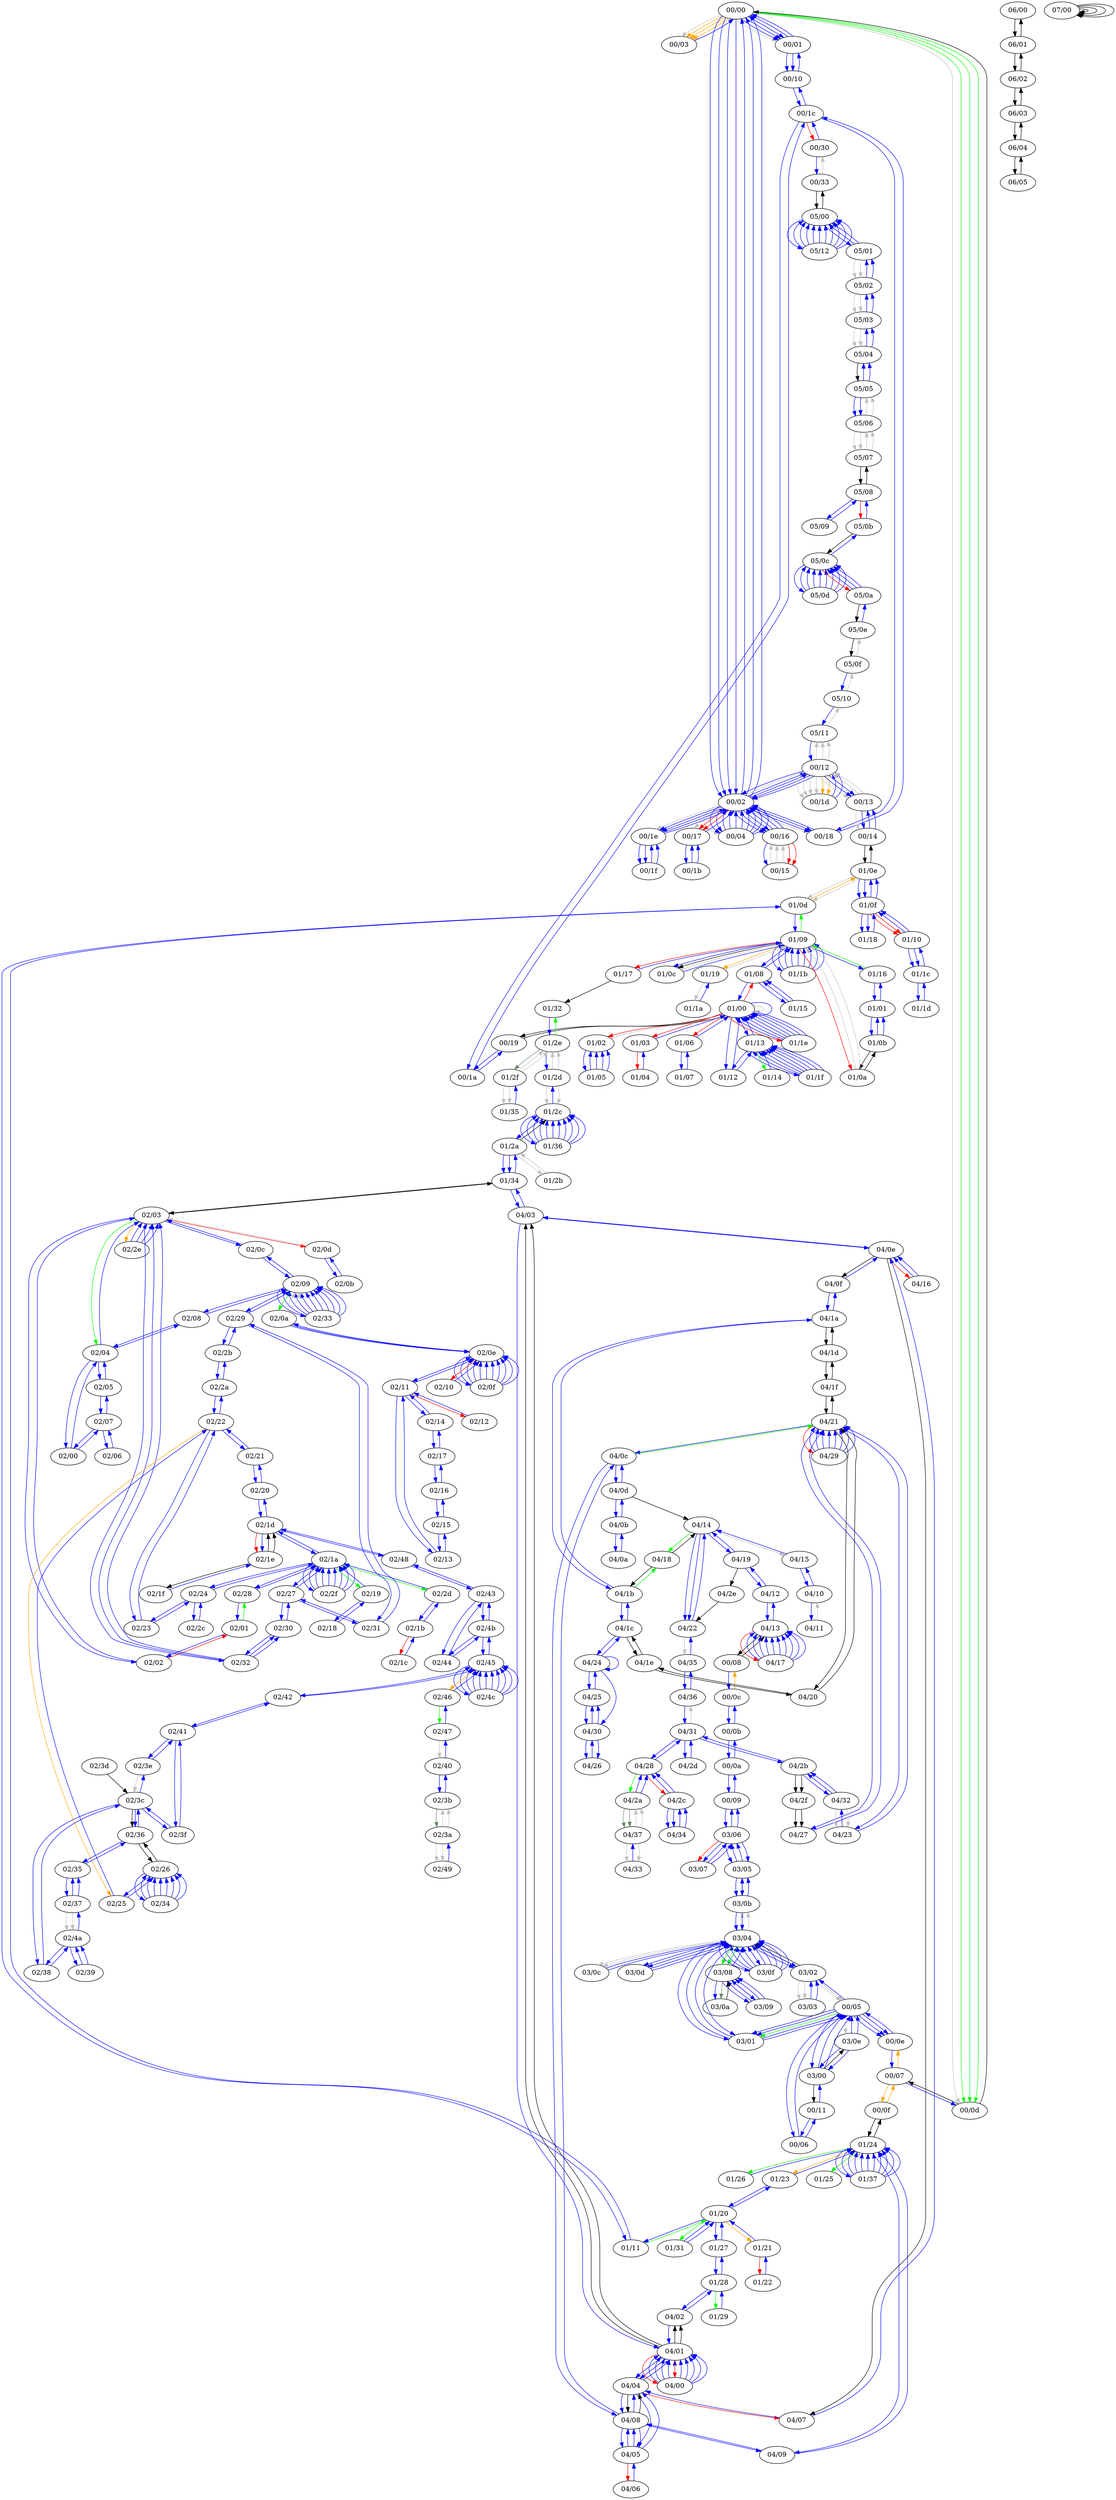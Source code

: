 digraph G {
	"00/00" -> "00/03" [color=grey];
	"00/00" -> "00/03" [color=orange];
	"00/00" -> "00/03" [color=orange];
	"00/00" -> "00/03" [color=orange];
	"00/00" -> "00/01" [color=grey];
	"00/00" -> "00/01" [color=blue];
	"00/00" -> "00/01" [color=blue];
	"00/00" -> "00/01" [color=blue];
	"00/00" -> "00/02" [color=blue];
	"00/00" -> "00/02" [color=blue];
	"00/00" -> "00/02" [color=blue];
	"00/00" -> "00/02" [color=blue];
	"00/00" -> "00/0d" [color=grey];
	"00/00" -> "00/0d" [color=green];
	"00/00" -> "00/0d" [color=green];
	"00/00" -> "00/0d" [color=green];
	"00/01" -> "00/10" [color=blue];
	"00/01" -> "00/10" [color=blue];
	"00/01" -> "00/00" [color=blue];
	"00/01" -> "00/00" [color=blue];
	"00/02" -> "00/18" [color=grey];
	"00/02" -> "00/18" [color=blue];
	"00/02" -> "00/18" [color=blue];
	"00/02" -> "00/00" [color=blue];
	"00/02" -> "00/00" [color=blue];
	"00/02" -> "00/00" [color=blue];
	"00/02" -> "00/04" [color=grey];
	"00/02" -> "00/04" [color=blue];
	"00/02" -> "00/04" [color=blue];
	"00/02" -> "00/16" [color=blue];
	"00/02" -> "00/16" [color=blue];
	"00/02" -> "00/16" [color=blue];
	"00/02" -> "00/1e" [color=grey];
	"00/02" -> "00/1e" [color=blue];
	"00/02" -> "00/1e" [color=blue];
	"00/02" -> "00/17" [color=grey];
	"00/02" -> "00/17" [color=red];
	"00/02" -> "00/17" [color=red];
	"00/02" -> "00/12" [color=grey];
	"00/02" -> "00/12" [color=blue];
	"00/02" -> "00/12" [color=blue];
	"00/03" -> "00/00" [color=blue];
	"00/04" -> "00/02" [color=blue];
	"00/04" -> "00/02" [color=blue];
	"00/04" -> "00/02" [color=blue];
	"00/04" -> "00/02" [color=blue];
	"00/04" -> "00/02" [color=blue];
	"00/04" -> "00/02" [color=blue];
	"00/04" -> "00/02" [color=blue];
	"00/04" -> "00/02" [color=blue];
	"01/1b" -> "01/09" [color=blue];
	"01/1b" -> "01/09" [color=blue];
	"01/1b" -> "01/09" [color=blue];
	"01/1b" -> "01/09" [color=blue];
	"01/1b" -> "01/09" [color=blue];
	"01/1b" -> "01/09" [color=blue];
	"01/1b" -> "01/09" [color=blue];
	"01/1b" -> "01/09" [color=blue];
	"01/1e" -> "01/00" [color=blue];
	"01/1e" -> "01/00" [color=blue];
	"01/1e" -> "01/00" [color=blue];
	"01/1e" -> "01/00" [color=blue];
	"01/1e" -> "01/00" [color=blue];
	"01/1e" -> "01/00" [color=blue];
	"01/1e" -> "01/00" [color=blue];
	"01/1e" -> "01/00" [color=blue];
	"01/1f" -> "01/13" [color=blue];
	"01/1f" -> "01/13" [color=blue];
	"01/1f" -> "01/13" [color=blue];
	"01/1f" -> "01/13" [color=blue];
	"01/1f" -> "01/13" [color=blue];
	"01/1f" -> "01/13" [color=blue];
	"01/1f" -> "01/13" [color=blue];
	"01/1f" -> "01/13" [color=blue];
	"02/2f" -> "02/1a" [color=blue];
	"02/2f" -> "02/1a" [color=blue];
	"02/2f" -> "02/1a" [color=blue];
	"02/2f" -> "02/1a" [color=blue];
	"02/2f" -> "02/1a" [color=blue];
	"02/2f" -> "02/1a" [color=blue];
	"02/2f" -> "02/1a" [color=blue];
	"02/2f" -> "02/1a" [color=blue];
	"02/34" -> "02/26" [color=blue];
	"02/34" -> "02/26" [color=blue];
	"02/34" -> "02/26" [color=blue];
	"02/34" -> "02/26" [color=blue];
	"02/34" -> "02/26" [color=blue];
	"02/34" -> "02/26" [color=blue];
	"02/34" -> "02/26" [color=blue];
	"02/34" -> "02/26" [color=blue];
	"04/29" -> "04/21" [color=blue];
	"04/29" -> "04/21" [color=blue];
	"04/29" -> "04/21" [color=blue];
	"04/29" -> "04/21" [color=blue];
	"04/29" -> "04/21" [color=blue];
	"04/29" -> "04/21" [color=blue];
	"04/29" -> "04/21" [color=blue];
	"04/29" -> "04/21" [color=blue];
	"05/0d" -> "05/0c" [color=blue];
	"05/0d" -> "05/0c" [color=blue];
	"05/0d" -> "05/0c" [color=blue];
	"05/0d" -> "05/0c" [color=blue];
	"05/0d" -> "05/0c" [color=blue];
	"05/0d" -> "05/0c" [color=blue];
	"05/0d" -> "05/0c" [color=blue];
	"05/0d" -> "05/0c" [color=blue];
	"00/05" -> "03/02" [color=blue];
	"00/05" -> "03/00" [color=blue];
	"00/05" -> "00/06" [color=blue];
	"00/05" -> "00/0e" [color=blue];
	"00/05" -> "03/01" [color=blue];
	"00/05" -> "00/0e" [color=blue];
	"00/05" -> "03/01" [color=blue];
	"00/05" -> "03/0e" [color=grey];
	"00/05" -> "00/0e" [color=blue];
	"00/05" -> "03/01" [color=green];
	"00/06" -> "00/05" [color=blue];
	"00/06" -> "00/11" [color=blue];
	"00/07" -> "00/0d" [color=blue];
	"00/07" -> "00/0e" [color=orange];
	"00/07" -> "00/0f" [color=orange];
	"00/08" -> "00/0c" [color=blue];
	"00/08" -> "04/13" [];
	"00/09" -> "03/06" [color=blue];
	"00/09" -> "00/0a" [color=blue];
	"00/0a" -> "00/09" [color=blue];
	"00/0a" -> "00/0b" [color=blue];
	"00/0b" -> "00/0a" [color=blue];
	"00/0b" -> "00/0c" [color=blue];
	"00/0c" -> "00/0b" [color=blue];
	"00/0c" -> "00/08" [color=orange];
	"00/0d" -> "00/00" [];
	"00/0d" -> "00/07" [];
	"00/0e" -> "00/07" [color=blue];
	"00/0e" -> "00/05" [color=blue];
	"00/0f" -> "00/07" [color=orange];
	"00/0f" -> "01/24" [];
	"00/10" -> "00/1c" [color=blue];
	"00/10" -> "00/01" [color=blue];
	"00/11" -> "00/06" [color=blue];
	"00/11" -> "03/00" [color=blue];
	"00/12" -> "00/02" [color=blue];
	"00/12" -> "00/02" [color=blue];
	"00/12" -> "00/02" [color=blue];
	"00/12" -> "00/1d" [color=grey];
	"00/12" -> "00/1d" [color=grey];
	"00/12" -> "00/1d" [color=grey];
	"00/12" -> "00/1d" [color=grey];
	"00/12" -> "00/1d" [color=orange];
	"00/12" -> "00/1d" [color=orange];
	"00/12" -> "05/11" [color=grey];
	"00/12" -> "05/11" [color=grey];
	"00/12" -> "05/11" [color=grey];
	"00/12" -> "00/13" [color=grey];
	"00/12" -> "00/13" [color=blue];
	"00/12" -> "00/13" [color=blue];
	"00/13" -> "00/12" [color=grey];
	"00/13" -> "00/12" [color=grey];
	"00/13" -> "00/14" [color=grey];
	"00/13" -> "00/14" [color=blue];
	"00/14" -> "00/13" [color=blue];
	"00/14" -> "00/13" [color=blue];
	"00/14" -> "01/0e" [];
	"00/15" -> "00/16" [color=grey];
	"00/15" -> "00/16" [color=grey];
	"00/15" -> "00/16" [color=grey];
	"00/16" -> "00/02" [color=blue];
	"00/16" -> "00/02" [color=blue];
	"00/16" -> "00/02" [color=blue];
	"00/16" -> "00/15" [color=blue];
	"00/16" -> "00/15" [color=red];
	"00/16" -> "00/15" [color=red];
	"00/17" -> "00/02" [color=blue];
	"00/17" -> "00/1b" [color=blue];
	"00/18" -> "00/02" [color=blue];
	"00/18" -> "00/1c" [color=blue];
	"00/19" -> "00/1a" [color=blue];
	"00/19" -> "01/00" [];
	"00/1a" -> "00/19" [color=blue];
	"00/1a" -> "00/1c" [color=blue];
	"00/1b" -> "00/17" [color=blue];
	"00/1b" -> "00/17" [color=blue];
	"04/16" -> "04/0e" [color=blue];
	"04/16" -> "04/0e" [color=blue];
	"00/1c" -> "00/10" [color=blue];
	"00/1c" -> "00/18" [color=blue];
	"00/1c" -> "00/1a" [color=blue];
	"00/1c" -> "00/30" [color=red];
	"00/1d" -> "00/12" [color=blue];
	"00/1d" -> "00/12" [color=blue];
	"00/1e" -> "00/1f" [color=blue];
	"00/1e" -> "00/1f" [color=blue];
	"00/1e" -> "00/02" [color=blue];
	"00/1e" -> "00/02" [color=blue];
	"00/1f" -> "00/1e" [color=blue];
	"00/1f" -> "00/1e" [color=blue];
	"01/00" -> "01/02" [color=red];
	"01/00" -> "01/03" [color=red];
	"01/00" -> "01/1e" [color=red];
	"01/00" -> "01/06" [color=red];
	"01/00" -> "01/08" [color=red];
	"01/00" -> "01/00" [color=grey];
	"01/00" -> "01/00" [color=blue];
	"01/00" -> "01/12" [color=blue];
	"01/00" -> "01/13" [color=blue];
	"01/00" -> "00/19" [];
	"01/01" -> "01/0b" [color=blue];
	"01/01" -> "01/16" [color=blue];
	"01/02" -> "01/05" [color=blue];
	"01/02" -> "01/00" [color=grey];
	"01/03" -> "01/00" [color=blue];
	"01/03" -> "01/04" [color=red];
	"01/04" -> "01/03" [color=blue];
	"01/05" -> "01/02" [color=blue];
	"01/05" -> "01/02" [color=blue];
	"01/05" -> "01/02" [color=blue];
	"01/05" -> "01/02" [color=blue];
	"02/2e" -> "02/03" [color=blue];
	"02/2e" -> "02/03" [color=blue];
	"02/2e" -> "02/03" [color=blue];
	"02/2e" -> "02/03" [color=blue];
	"03/09" -> "03/08" [color=blue];
	"03/09" -> "03/08" [color=blue];
	"03/09" -> "03/08" [color=blue];
	"03/09" -> "03/08" [color=blue];
	"01/06" -> "01/00" [color=blue];
	"01/06" -> "01/07" [color=blue];
	"01/07" -> "01/06" [color=blue];
	"01/08" -> "01/00" [color=blue];
	"01/08" -> "01/09" [color=blue];
	"01/08" -> "01/15" [color=blue];
	"01/09" -> "01/1b" [color=blue];
	"01/09" -> "01/0a" [color=red];
	"01/09" -> "01/08" [color=blue];
	"01/09" -> "01/0c" [color=blue];
	"01/09" -> "01/19" [color=orange];
	"01/09" -> "01/16" [color=blue];
	"01/09" -> "01/0d" [color=green];
	"01/09" -> "01/17" [color=red];
	"01/09" -> "01/0c" [];
	"01/0a" -> "01/09" [color=grey];
	"01/0a" -> "01/09" [color=grey];
	"01/0a" -> "01/0b" [];
	"01/0b" -> "01/01" [color=blue];
	"01/0b" -> "01/01" [color=blue];
	"01/0b" -> "01/0a" [];
	"01/0c" -> "01/09" [color=grey];
	"01/0c" -> "01/09" [color=blue];
	"01/0d" -> "01/09" [color=blue];
	"01/0d" -> "01/0e" [color=orange];
	"01/0d" -> "01/11" [color=blue];
	"01/0e" -> "01/0d" [color=grey];
	"01/0e" -> "01/0d" [color=grey];
	"01/0e" -> "01/0f" [color=blue];
	"01/0e" -> "01/0f" [color=blue];
	"01/0e" -> "00/14" [];
	"01/0f" -> "01/0e" [color=blue];
	"01/0f" -> "01/0e" [color=blue];
	"01/0f" -> "01/10" [color=red];
	"01/0f" -> "01/10" [color=red];
	"01/0f" -> "01/18" [color=blue];
	"01/0f" -> "01/18" [color=blue];
	"01/10" -> "01/1c" [color=blue];
	"01/10" -> "01/1c" [color=blue];
	"01/10" -> "01/0f" [color=blue];
	"01/10" -> "01/0f" [color=blue];
	"01/11" -> "01/0d" [color=blue];
	"01/11" -> "01/20" [color=green];
	"01/12" -> "01/13" [color=blue];
	"01/12" -> "01/00" [color=blue];
	"01/13" -> "01/14" [color=green];
	"01/13" -> "01/12" [color=blue];
	"01/13" -> "01/1f" [color=blue];
	"01/13" -> "01/00" [color=blue];
	"01/14" -> "01/13" [color=blue];
	"01/15" -> "01/08" [color=blue];
	"01/15" -> "01/08" [color=blue];
	"01/31" -> "01/20" [color=blue];
	"01/31" -> "01/20" [color=blue];
	"01/16" -> "01/09" [color=green];
	"01/16" -> "01/01" [color=blue];
	"01/17" -> "01/09" [color=blue];
	"01/17" -> "01/32" [];
	"01/18" -> "01/0f" [color=blue];
	"01/19" -> "01/09" [color=grey];
	"01/19" -> "01/1a" [color=grey];
	"01/1a" -> "01/19" [color=blue];
	"01/1c" -> "01/1d" [color=blue];
	"01/1c" -> "01/10" [color=blue];
	"01/1d" -> "01/1c" [color=blue];
	"01/20" -> "01/23" [color=blue];
	"01/20" -> "01/11" [color=blue];
	"01/20" -> "01/21" [color=orange];
	"01/20" -> "01/31" [color=green];
	"01/20" -> "01/27" [color=blue];
	"01/21" -> "01/22" [color=red];
	"01/21" -> "01/20" [color=blue];
	"01/22" -> "01/21" [color=blue];
	"01/23" -> "01/20" [color=blue];
	"01/23" -> "01/24" [color=blue];
	"01/24" -> "01/25" [color=green];
	"01/24" -> "04/09" [color=blue];
	"01/24" -> "01/37" [color=blue];
	"01/24" -> "01/23" [color=orange];
	"01/24" -> "01/26" [color=green];
	"01/24" -> "00/0f" [];
	"01/25" -> "01/24" [color=grey];
	"01/26" -> "01/24" [color=blue];
	"01/27" -> "01/20" [color=blue];
	"01/27" -> "01/28" [color=blue];
	"01/28" -> "01/29" [color=green];
	"01/28" -> "01/27" [color=blue];
	"01/28" -> "04/02" [color=blue];
	"01/29" -> "01/28" [color=blue];
	"01/2a" -> "01/34" [color=blue];
	"01/2a" -> "01/34" [color=blue];
	"01/2a" -> "01/2b" [color=grey];
	"01/2a" -> "01/2c" [];
	"01/2b" -> "01/2a" [color=grey];
	"01/2c" -> "01/36" [color=blue];
	"01/2c" -> "01/2a" [color=blue];
	"01/2c" -> "01/2d" [color=blue];
	"01/2d" -> "01/2c" [color=grey];
	"01/2d" -> "01/2c" [color=grey];
	"01/2d" -> "01/2e" [color=grey];
	"01/2d" -> "01/2e" [color=grey];
	"01/2e" -> "01/32" [color=green];
	"01/2e" -> "01/2d" [color=blue];
	"01/2e" -> "01/2f" [color=darkseagreen4];
	"01/2f" -> "01/2e" [color=grey];
	"01/2f" -> "01/2e" [color=grey];
	"01/2f" -> "01/35" [color=grey];
	"01/2f" -> "01/35" [color=grey];
	"00/30" -> "00/1c" [color=blue];
	"00/30" -> "00/33" [color=blue];
	"01/32" -> "01/2e" [color=blue];
	"00/33" -> "00/30" [color=grey];
	"00/33" -> "05/00" [];
	"01/34" -> "04/03" [color=blue];
	"01/34" -> "01/2a" [color=blue];
	"01/34" -> "02/03" [];
	"01/35" -> "01/2f" [color=blue];
	"01/36" -> "01/2c" [color=blue];
	"01/36" -> "01/2c" [color=blue];
	"01/36" -> "01/2c" [color=blue];
	"01/36" -> "01/2c" [color=blue];
	"01/36" -> "01/2c" [color=blue];
	"01/36" -> "01/2c" [color=blue];
	"01/36" -> "01/2c" [color=blue];
	"01/36" -> "01/2c" [color=blue];
	"01/36" -> "01/2c" [color=blue];
	"01/36" -> "01/2c" [color=blue];
	"01/37" -> "01/24" [color=blue];
	"01/37" -> "01/24" [color=blue];
	"01/37" -> "01/24" [color=blue];
	"01/37" -> "01/24" [color=blue];
	"01/37" -> "01/24" [color=blue];
	"01/37" -> "01/24" [color=blue];
	"01/37" -> "01/24" [color=blue];
	"01/37" -> "01/24" [color=blue];
	"01/37" -> "01/24" [color=blue];
	"01/37" -> "01/24" [color=blue];
	"02/0f" -> "02/0e" [color=blue];
	"02/0f" -> "02/0e" [color=blue];
	"02/0f" -> "02/0e" [color=blue];
	"02/0f" -> "02/0e" [color=blue];
	"02/0f" -> "02/0e" [color=blue];
	"02/0f" -> "02/0e" [color=blue];
	"02/0f" -> "02/0e" [color=blue];
	"02/0f" -> "02/0e" [color=blue];
	"02/0f" -> "02/0e" [color=blue];
	"02/0f" -> "02/0e" [color=blue];
	"02/33" -> "02/09" [color=blue];
	"02/33" -> "02/09" [color=blue];
	"02/33" -> "02/09" [color=blue];
	"02/33" -> "02/09" [color=blue];
	"02/33" -> "02/09" [color=blue];
	"02/33" -> "02/09" [color=blue];
	"02/33" -> "02/09" [color=blue];
	"02/33" -> "02/09" [color=blue];
	"02/33" -> "02/09" [color=blue];
	"02/33" -> "02/09" [color=blue];
	"02/4c" -> "02/45" [color=blue];
	"02/4c" -> "02/45" [color=blue];
	"02/4c" -> "02/45" [color=blue];
	"02/4c" -> "02/45" [color=blue];
	"02/4c" -> "02/45" [color=blue];
	"02/4c" -> "02/45" [color=blue];
	"02/4c" -> "02/45" [color=blue];
	"02/4c" -> "02/45" [color=blue];
	"02/4c" -> "02/45" [color=blue];
	"02/4c" -> "02/45" [color=blue];
	"03/0f" -> "03/04" [color=blue];
	"03/0f" -> "03/04" [color=blue];
	"03/0f" -> "03/04" [color=blue];
	"03/0f" -> "03/04" [color=blue];
	"03/0f" -> "03/04" [color=blue];
	"03/0f" -> "03/04" [color=blue];
	"03/0f" -> "03/04" [color=blue];
	"03/0f" -> "03/04" [color=blue];
	"03/0f" -> "03/04" [color=blue];
	"03/0f" -> "03/04" [color=blue];
	"04/00" -> "04/01" [color=blue];
	"04/00" -> "04/01" [color=blue];
	"04/00" -> "04/01" [color=blue];
	"04/00" -> "04/01" [color=blue];
	"04/00" -> "04/01" [color=blue];
	"04/00" -> "04/01" [color=blue];
	"04/00" -> "04/01" [color=blue];
	"04/00" -> "04/01" [color=blue];
	"04/00" -> "04/01" [color=blue];
	"04/00" -> "04/01" [color=blue];
	"04/17" -> "04/13" [color=blue];
	"04/17" -> "04/13" [color=blue];
	"04/17" -> "04/13" [color=blue];
	"04/17" -> "04/13" [color=blue];
	"04/17" -> "04/13" [color=blue];
	"04/17" -> "04/13" [color=blue];
	"04/17" -> "04/13" [color=blue];
	"04/17" -> "04/13" [color=blue];
	"04/17" -> "04/13" [color=blue];
	"04/17" -> "04/13" [color=blue];
	"05/12" -> "05/00" [color=blue];
	"05/12" -> "05/00" [color=blue];
	"05/12" -> "05/00" [color=blue];
	"05/12" -> "05/00" [color=blue];
	"05/12" -> "05/00" [color=blue];
	"05/12" -> "05/00" [color=blue];
	"05/12" -> "05/00" [color=blue];
	"05/12" -> "05/00" [color=blue];
	"05/12" -> "05/00" [color=blue];
	"05/12" -> "05/00" [color=blue];
	"02/00" -> "02/07" [color=blue];
	"02/00" -> "02/04" [color=blue];
	"02/01" -> "02/02" [color=blue];
	"02/01" -> "02/28" [color=green];
	"02/02" -> "02/03" [color=blue];
	"02/02" -> "02/01" [color=red];
	"02/03" -> "02/04" [color=green];
	"02/03" -> "02/02" [color=blue];
	"02/03" -> "02/2e" [color=orange];
	"02/03" -> "02/0d" [color=red];
	"02/03" -> "02/32" [color=blue];
	"02/03" -> "02/0c" [color=blue];
	"02/03" -> "01/34" [];
	"02/04" -> "02/05" [color=blue];
	"02/04" -> "02/00" [color=blue];
	"02/04" -> "02/03" [color=blue];
	"02/04" -> "02/08" [color=blue];
	"02/05" -> "02/07" [color=blue];
	"02/05" -> "02/04" [color=blue];
	"02/06" -> "02/07" [color=blue];
	"02/07" -> "02/05" [color=blue];
	"02/07" -> "02/06" [color=blue];
	"02/07" -> "02/00" [color=blue];
	"02/08" -> "02/04" [color=blue];
	"02/08" -> "02/09" [color=blue];
	"02/09" -> "02/08" [color=blue];
	"02/09" -> "02/0c" [color=blue];
	"02/09" -> "02/33" [color=blue];
	"02/09" -> "02/29" [color=blue];
	"02/09" -> "02/0a" [color=green];
	"02/0a" -> "02/09" [color=grey];
	"02/0a" -> "02/09" [color=grey];
	"02/0a" -> "02/0e" [color=blue];
	"02/0a" -> "02/0e" [color=blue];
	"02/0b" -> "02/0d" [color=blue];
	"02/0c" -> "02/03" [color=blue];
	"02/0c" -> "02/09" [color=blue];
	"02/0d" -> "02/03" [color=grey];
	"02/0d" -> "02/0b" [color=blue];
	"02/0e" -> "02/10" [color=red];
	"02/0e" -> "02/0a" [color=blue];
	"02/0e" -> "02/0f" [color=blue];
	"02/0e" -> "02/11" [color=blue];
	"02/10" -> "02/0e" [color=blue];
	"02/11" -> "02/0e" [color=blue];
	"02/11" -> "02/13" [color=blue];
	"02/11" -> "02/12" [color=red];
	"02/11" -> "02/14" [color=blue];
	"02/12" -> "02/11" [color=blue];
	"02/13" -> "02/15" [color=blue];
	"02/13" -> "02/11" [color=blue];
	"02/14" -> "02/17" [color=blue];
	"02/14" -> "02/11" [color=blue];
	"02/15" -> "02/13" [color=blue];
	"02/15" -> "02/16" [color=blue];
	"02/16" -> "02/17" [color=blue];
	"02/16" -> "02/15" [color=blue];
	"02/17" -> "02/16" [color=blue];
	"02/17" -> "02/14" [color=blue];
	"02/18" -> "02/19" [color=blue];
	"02/19" -> "02/18" [color=blue];
	"02/19" -> "02/1a" [color=blue];
	"02/1a" -> "02/19" [color=green];
	"02/1a" -> "02/2d" [color=green];
	"02/1a" -> "02/2f" [color=blue];
	"02/1a" -> "02/1d" [color=blue];
	"02/1a" -> "02/28" [color=blue];
	"02/1a" -> "02/27" [color=blue];
	"02/1a" -> "02/24" [color=blue];
	"02/1b" -> "02/2d" [color=blue];
	"02/1b" -> "02/1c" [color=red];
	"02/1c" -> "02/1b" [color=blue];
	"02/1d" -> "02/1a" [color=blue];
	"02/1d" -> "02/48" [color=blue];
	"02/1d" -> "02/1e" [color=red];
	"02/1d" -> "02/1e" [color=blue];
	"02/1d" -> "02/20" [color=blue];
	"02/1e" -> "02/1d" [];
	"02/1e" -> "02/1d" [];
	"02/1e" -> "02/1f" [];
	"02/1f" -> "02/1e" [color=blue];
	"02/20" -> "02/1d" [color=blue];
	"02/20" -> "02/21" [color=blue];
	"02/21" -> "02/20" [color=blue];
	"02/21" -> "02/22" [color=blue];
	"02/22" -> "02/23" [color=blue];
	"02/22" -> "02/21" [color=blue];
	"02/22" -> "02/2a" [color=blue];
	"02/22" -> "02/25" [color=orange];
	"02/23" -> "02/24" [color=blue];
	"02/23" -> "02/22" [color=blue];
	"02/24" -> "02/1a" [color=blue];
	"02/24" -> "02/2c" [color=blue];
	"02/24" -> "02/23" [color=blue];
	"02/25" -> "02/26" [color=blue];
	"02/25" -> "02/22" [color=blue];
	"02/26" -> "02/34" [color=blue];
	"02/26" -> "02/25" [color=blue];
	"02/26" -> "02/36" [];
	"02/27" -> "02/30" [color=blue];
	"02/27" -> "02/1a" [color=blue];
	"02/27" -> "02/31" [color=blue];
	"02/28" -> "02/01" [color=blue];
	"02/28" -> "02/1a" [color=blue];
	"02/29" -> "02/31" [color=blue];
	"02/29" -> "02/09" [color=blue];
	"02/29" -> "02/2b" [color=blue];
	"02/2a" -> "02/2b" [color=blue];
	"02/2a" -> "02/22" [color=blue];
	"02/2b" -> "02/29" [color=blue];
	"02/2b" -> "02/2a" [color=blue];
	"02/2c" -> "02/24" [color=blue];
	"02/2d" -> "02/1b" [color=blue];
	"02/2d" -> "02/1a" [color=blue];
	"02/30" -> "02/32" [color=blue];
	"02/30" -> "02/27" [color=blue];
	"02/31" -> "02/27" [color=blue];
	"02/31" -> "02/29" [color=blue];
	"02/32" -> "02/03" [color=blue];
	"02/32" -> "02/03" [color=blue];
	"02/32" -> "02/30" [color=blue];
	"02/32" -> "02/30" [color=blue];
	"04/2c" -> "04/28" [color=blue];
	"04/2c" -> "04/28" [color=blue];
	"04/2c" -> "04/34" [color=blue];
	"04/2c" -> "04/34" [color=blue];
	"02/35" -> "02/36" [color=blue];
	"02/35" -> "02/37" [color=blue];
	"02/36" -> "02/35" [color=blue];
	"02/36" -> "02/3c" [color=blue];
	"02/36" -> "02/26" [];
	"02/37" -> "02/35" [color=blue];
	"02/37" -> "02/35" [color=blue];
	"02/37" -> "02/4a" [color=grey];
	"02/37" -> "02/4a" [color=grey];
	"02/38" -> "02/4a" [color=blue];
	"02/38" -> "02/3c" [color=blue];
	"02/39" -> "02/4a" [color=blue];
	"02/39" -> "02/4a" [color=blue];
	"04/34" -> "04/2c" [color=blue];
	"04/34" -> "04/2c" [color=blue];
	"02/3a" -> "02/3b" [color=grey];
	"02/3a" -> "02/3b" [color=grey];
	"02/3a" -> "02/49" [color=grey];
	"02/3a" -> "02/49" [color=grey];
	"02/3b" -> "02/3a" [color=darkseagreen4];
	"02/3b" -> "02/40" [color=blue];
	"02/3c" -> "02/3e" [color=blue];
	"02/3c" -> "02/36" [color=blue];
	"02/3c" -> "02/38" [color=blue];
	"02/3c" -> "02/3f" [color=blue];
	"02/3c" -> "02/36" [];
	"02/3d" -> "02/3c" [];
	"02/3e" -> "02/41" [color=blue];
	"02/3e" -> "02/3c" [color=grey];
	"02/3f" -> "02/3c" [color=blue];
	"02/3f" -> "02/41" [color=blue];
	"02/40" -> "02/3b" [color=blue];
	"02/40" -> "02/47" [color=blue];
	"02/41" -> "02/3e" [color=blue];
	"02/41" -> "02/42" [color=blue];
	"02/41" -> "02/3f" [color=blue];
	"02/42" -> "02/45" [color=blue];
	"02/42" -> "02/41" [color=blue];
	"02/43" -> "02/48" [color=blue];
	"02/43" -> "02/44" [color=blue];
	"02/43" -> "02/4b" [color=blue];
	"02/44" -> "02/43" [color=blue];
	"02/44" -> "02/4b" [color=blue];
	"02/45" -> "02/42" [color=blue];
	"02/45" -> "02/4b" [color=blue];
	"02/45" -> "02/4c" [color=blue];
	"02/45" -> "02/46" [color=orange];
	"02/46" -> "02/45" [color=blue];
	"02/46" -> "02/47" [color=green];
	"02/47" -> "02/40" [color=grey];
	"02/47" -> "02/46" [color=blue];
	"02/48" -> "02/1d" [color=blue];
	"02/48" -> "02/43" [color=blue];
	"02/49" -> "02/3a" [color=blue];
	"02/4a" -> "02/38" [color=blue];
	"02/4a" -> "02/39" [color=blue];
	"02/4a" -> "02/37" [color=blue];
	"02/4b" -> "02/43" [color=blue];
	"02/4b" -> "02/44" [color=blue];
	"02/4b" -> "02/45" [color=blue];
	"03/00" -> "00/05" [color=blue];
	"03/00" -> "00/05" [color=blue];
	"03/00" -> "00/11" [];
	"03/00" -> "03/0e" [];
	"03/01" -> "00/05" [color=blue];
	"03/01" -> "00/05" [color=blue];
	"03/01" -> "03/04" [color=blue];
	"03/01" -> "03/04" [color=blue];
	"03/02" -> "00/05" [color=grey];
	"03/02" -> "03/03" [color=grey];
	"03/02" -> "03/04" [];
	"03/02" -> "00/05" [color=grey];
	"03/02" -> "03/03" [color=grey];
	"03/02" -> "03/04" [];
	"03/03" -> "03/02" [color=blue];
	"03/03" -> "03/02" [color=blue];
	"03/04" -> "03/02" [color=blue];
	"03/04" -> "03/01" [color=blue];
	"03/04" -> "03/0f" [color=blue];
	"03/04" -> "03/0b" [color=grey];
	"03/04" -> "03/0c" [color=grey];
	"03/04" -> "03/0d" [color=blue];
	"03/04" -> "03/08" [color=green];
	"03/04" -> "03/02" [color=blue];
	"03/04" -> "03/01" [color=blue];
	"03/04" -> "03/0f" [color=blue];
	"03/04" -> "03/0b" [color=grey];
	"03/04" -> "03/0c" [color=grey];
	"03/04" -> "03/0d" [color=blue];
	"03/04" -> "03/08" [color=green];
	"03/05" -> "03/0b" [color=blue];
	"03/05" -> "03/0b" [color=blue];
	"03/05" -> "03/06" [color=blue];
	"03/05" -> "03/06" [color=blue];
	"03/06" -> "03/07" [color=red];
	"03/06" -> "03/07" [color=blue];
	"03/06" -> "00/09" [color=blue];
	"03/06" -> "00/09" [color=blue];
	"03/06" -> "03/05" [color=blue];
	"03/06" -> "03/05" [color=blue];
	"03/07" -> "03/06" [color=blue];
	"03/07" -> "03/06" [color=blue];
	"03/08" -> "03/04" [color=blue];
	"03/08" -> "03/04" [color=blue];
	"03/08" -> "03/09" [color=blue];
	"03/08" -> "03/09" [color=blue];
	"03/08" -> "03/0a" [color=blue];
	"03/08" -> "03/0a" [color=darkseagreen4];
	"03/0a" -> "03/08" [];
	"03/0b" -> "03/04" [color=blue];
	"03/0b" -> "03/04" [color=blue];
	"03/0b" -> "03/05" [color=blue];
	"03/0b" -> "03/05" [color=blue];
	"03/0c" -> "03/04" [color=blue];
	"03/0c" -> "03/04" [color=blue];
	"03/0d" -> "03/04" [color=blue];
	"03/0d" -> "03/04" [color=blue];
	"03/0e" -> "00/05" [color=blue];
	"03/0e" -> "00/05" [color=blue];
	"03/0e" -> "03/00" [color=blue];
	"03/0e" -> "03/00" [color=blue];
	"04/01" -> "04/04" [color=blue];
	"04/01" -> "04/00" [color=red];
	"04/01" -> "04/02" [];
	"04/01" -> "04/03" [];
	"04/01" -> "04/04" [color=blue];
	"04/01" -> "04/00" [color=red];
	"04/01" -> "04/02" [];
	"04/01" -> "04/03" [];
	"04/02" -> "01/28" [color=blue];
	"04/02" -> "04/01" [color=blue];
	"04/03" -> "04/0e" [color=blue];
	"04/03" -> "04/01" [color=blue];
	"04/03" -> "01/34" [color=blue];
	"04/04" -> "04/08" [color=blue];
	"04/04" -> "04/05" [color=blue];
	"04/04" -> "04/07" [color=red];
	"04/04" -> "04/01" [color=blue];
	"04/04" -> "04/08" [];
	"04/05" -> "04/08" [color=blue];
	"04/05" -> "04/08" [color=blue];
	"04/05" -> "04/04" [color=blue];
	"04/05" -> "04/06" [color=red];
	"04/06" -> "04/05" [color=blue];
	"04/07" -> "04/04" [color=blue];
	"04/07" -> "04/0e" [color=blue];
	"04/08" -> "04/09" [color=blue];
	"04/08" -> "04/04" [color=blue];
	"04/08" -> "04/0c" [color=blue];
	"04/08" -> "04/05" [color=blue];
	"04/08" -> "04/05" [color=blue];
	"04/08" -> "04/04" [];
	"04/09" -> "01/24" [color=blue];
	"04/09" -> "04/08" [color=blue];
	"04/0a" -> "04/0b" [color=blue];
	"04/0b" -> "04/0a" [color=blue];
	"04/0b" -> "04/0d" [color=blue];
	"04/0c" -> "04/0d" [color=blue];
	"04/0c" -> "04/08" [color=blue];
	"04/0c" -> "04/21" [color=green];
	"04/0d" -> "04/0b" [color=blue];
	"04/0d" -> "04/0c" [color=blue];
	"04/0d" -> "04/14" [];
	"04/0e" -> "04/03" [color=blue];
	"04/0e" -> "04/16" [color=red];
	"04/0e" -> "04/07" [];
	"04/0e" -> "04/0f" [];
	"04/0f" -> "04/0e" [color=blue];
	"04/0f" -> "04/1a" [color=blue];
	"04/10" -> "04/15" [color=blue];
	"04/10" -> "04/11" [color=blue];
	"04/11" -> "04/10" [color=grey];
	"04/12" -> "04/19" [color=blue];
	"04/12" -> "04/13" [color=blue];
	"04/13" -> "04/17" [color=red];
	"04/13" -> "04/12" [color=blue];
	"04/13" -> "00/08" [];
	"04/14" -> "04/15" [color=grey];
	"04/14" -> "04/22" [color=blue];
	"04/14" -> "04/18" [color=green];
	"04/14" -> "04/19" [color=blue];
	"04/14" -> "04/22" [color=blue];
	"04/15" -> "04/10" [color=blue];
	"04/15" -> "04/14" [color=blue];
	"04/18" -> "04/1b" [];
	"04/18" -> "04/14" [];
	"04/19" -> "04/14" [color=blue];
	"04/19" -> "04/12" [color=blue];
	"04/19" -> "04/2e" [];
	"04/1a" -> "04/0f" [color=blue];
	"04/1a" -> "04/1b" [color=blue];
	"04/1a" -> "04/1d" [];
	"04/1b" -> "04/18" [color=green];
	"04/1b" -> "04/1a" [color=blue];
	"04/1b" -> "04/1c" [color=blue];
	"04/1c" -> "04/1b" [color=blue];
	"04/1c" -> "04/24" [color=blue];
	"04/1c" -> "04/1e" [];
	"04/1d" -> "04/1f" [];
	"04/1d" -> "04/1a" [];
	"04/1e" -> "04/20" [];
	"04/1e" -> "04/1c" [];
	"04/1f" -> "04/21" [];
	"04/1f" -> "04/1d" [];
	"04/20" -> "04/21" [];
	"04/20" -> "04/1e" [];
	"04/21" -> "04/23" [color=blue];
	"04/21" -> "04/0c" [color=blue];
	"04/21" -> "04/27" [color=blue];
	"04/21" -> "04/29" [color=red];
	"04/21" -> "04/1f" [];
	"04/21" -> "04/20" [];
	"04/22" -> "04/14" [color=blue];
	"04/22" -> "04/35" [color=grey];
	"04/23" -> "04/32" [color=blue];
	"04/23" -> "04/21" [color=blue];
	"04/24" -> "04/30" [color=blue];
	"04/24" -> "04/1c" [color=blue];
	"04/24" -> "04/25" [color=blue];
	"04/24" -> "04/24" [color=blue];
	"04/25" -> "04/30" [color=blue];
	"04/25" -> "04/24" [color=blue];
	"04/26" -> "04/30" [color=blue];
	"04/27" -> "04/21" [color=blue];
	"04/28" -> "04/31" [color=blue];
	"04/28" -> "04/2c" [color=red];
	"04/28" -> "04/2a" [color=green];
	"04/2a" -> "04/28" [color=blue];
	"04/2a" -> "04/28" [color=blue];
	"04/2a" -> "04/37" [color=darkseagreen4];
	"04/2a" -> "04/37" [color=darkseagreen4];
	"04/2b" -> "04/32" [color=blue];
	"04/2b" -> "04/31" [color=blue];
	"04/2b" -> "04/2f" [];
	"04/2b" -> "04/2f" [];
	"04/2d" -> "04/31" [color=blue];
	"04/2e" -> "04/22" [];
	"04/2f" -> "04/27" [];
	"04/2f" -> "04/27" [];
	"04/30" -> "04/25" [color=blue];
	"04/30" -> "04/26" [color=blue];
	"04/30" -> "04/25" [color=blue];
	"04/30" -> "04/26" [color=blue];
	"04/31" -> "04/28" [color=blue];
	"04/31" -> "04/36" [color=grey];
	"04/31" -> "04/2b" [color=blue];
	"04/31" -> "04/2d" [color=blue];
	"04/32" -> "04/23" [color=grey];
	"04/32" -> "04/23" [color=grey];
	"04/32" -> "04/2b" [color=blue];
	"04/32" -> "04/2b" [color=blue];
	"04/33" -> "04/37" [color=blue];
	"04/35" -> "04/36" [color=blue];
	"04/35" -> "04/22" [color=blue];
	"04/36" -> "04/35" [color=blue];
	"04/36" -> "04/31" [color=blue];
	"04/37" -> "04/2a" [color=grey];
	"04/37" -> "04/2a" [color=grey];
	"04/37" -> "04/33" [color=grey];
	"04/37" -> "04/33" [color=grey];
	"05/00" -> "05/01" [color=blue];
	"05/00" -> "05/12" [color=blue];
	"05/00" -> "00/33" [];
	"05/01" -> "05/02" [color=grey];
	"05/01" -> "05/02" [color=grey];
	"05/01" -> "05/00" [color=blue];
	"05/01" -> "05/00" [color=blue];
	"05/02" -> "05/01" [color=blue];
	"05/02" -> "05/01" [color=blue];
	"05/02" -> "05/03" [color=grey];
	"05/02" -> "05/03" [color=grey];
	"05/03" -> "05/02" [color=blue];
	"05/03" -> "05/02" [color=blue];
	"05/03" -> "05/04" [color=grey];
	"05/03" -> "05/04" [color=grey];
	"05/04" -> "05/03" [color=blue];
	"05/04" -> "05/03" [color=blue];
	"05/04" -> "05/05" [];
	"05/05" -> "05/04" [color=blue];
	"05/05" -> "05/04" [color=blue];
	"05/05" -> "05/06" [color=blue];
	"05/05" -> "05/06" [color=blue];
	"05/06" -> "05/07" [color=grey];
	"05/06" -> "05/07" [color=grey];
	"05/06" -> "05/05" [color=grey];
	"05/06" -> "05/05" [color=grey];
	"05/07" -> "05/06" [color=grey];
	"05/07" -> "05/06" [color=grey];
	"05/07" -> "05/08" [];
	"05/08" -> "05/09" [color=blue];
	"05/08" -> "05/0b" [color=red];
	"05/08" -> "05/07" [];
	"05/09" -> "05/08" [color=blue];
	"05/0a" -> "05/0c" [color=blue];
	"05/0a" -> "05/0c" [color=blue];
	"05/0a" -> "05/0c" [color=blue];
	"05/0a" -> "05/0e" [];
	"05/0b" -> "05/08" [color=blue];
	"05/0b" -> "05/0c" [];
	"05/0c" -> "05/0b" [color=blue];
	"05/0c" -> "05/0d" [color=blue];
	"05/0c" -> "05/0a" [color=red];
	"05/0e" -> "05/0a" [color=blue];
	"05/0e" -> "05/0f" [];
	"05/0f" -> "05/0e" [color=grey];
	"05/0f" -> "05/10" [color=blue];
	"05/10" -> "05/11" [color=blue];
	"05/10" -> "05/0f" [color=grey];
	"05/11" -> "00/12" [color=blue];
	"05/11" -> "05/10" [color=grey];
	"06/00" -> "06/01" [];
	"06/01" -> "06/00" [];
	"06/01" -> "06/02" [];
	"06/02" -> "06/01" [];
	"06/02" -> "06/03" [];
	"06/03" -> "06/02" [];
	"06/03" -> "06/04" [];
	"06/04" -> "06/03" [];
	"06/04" -> "06/05" [];
	"06/05" -> "06/04" [];
	"07/00" -> "07/00" [];
	"07/00" -> "07/00" [];
	"07/00" -> "07/00" [];
	"07/00" -> "07/00" [];
}
